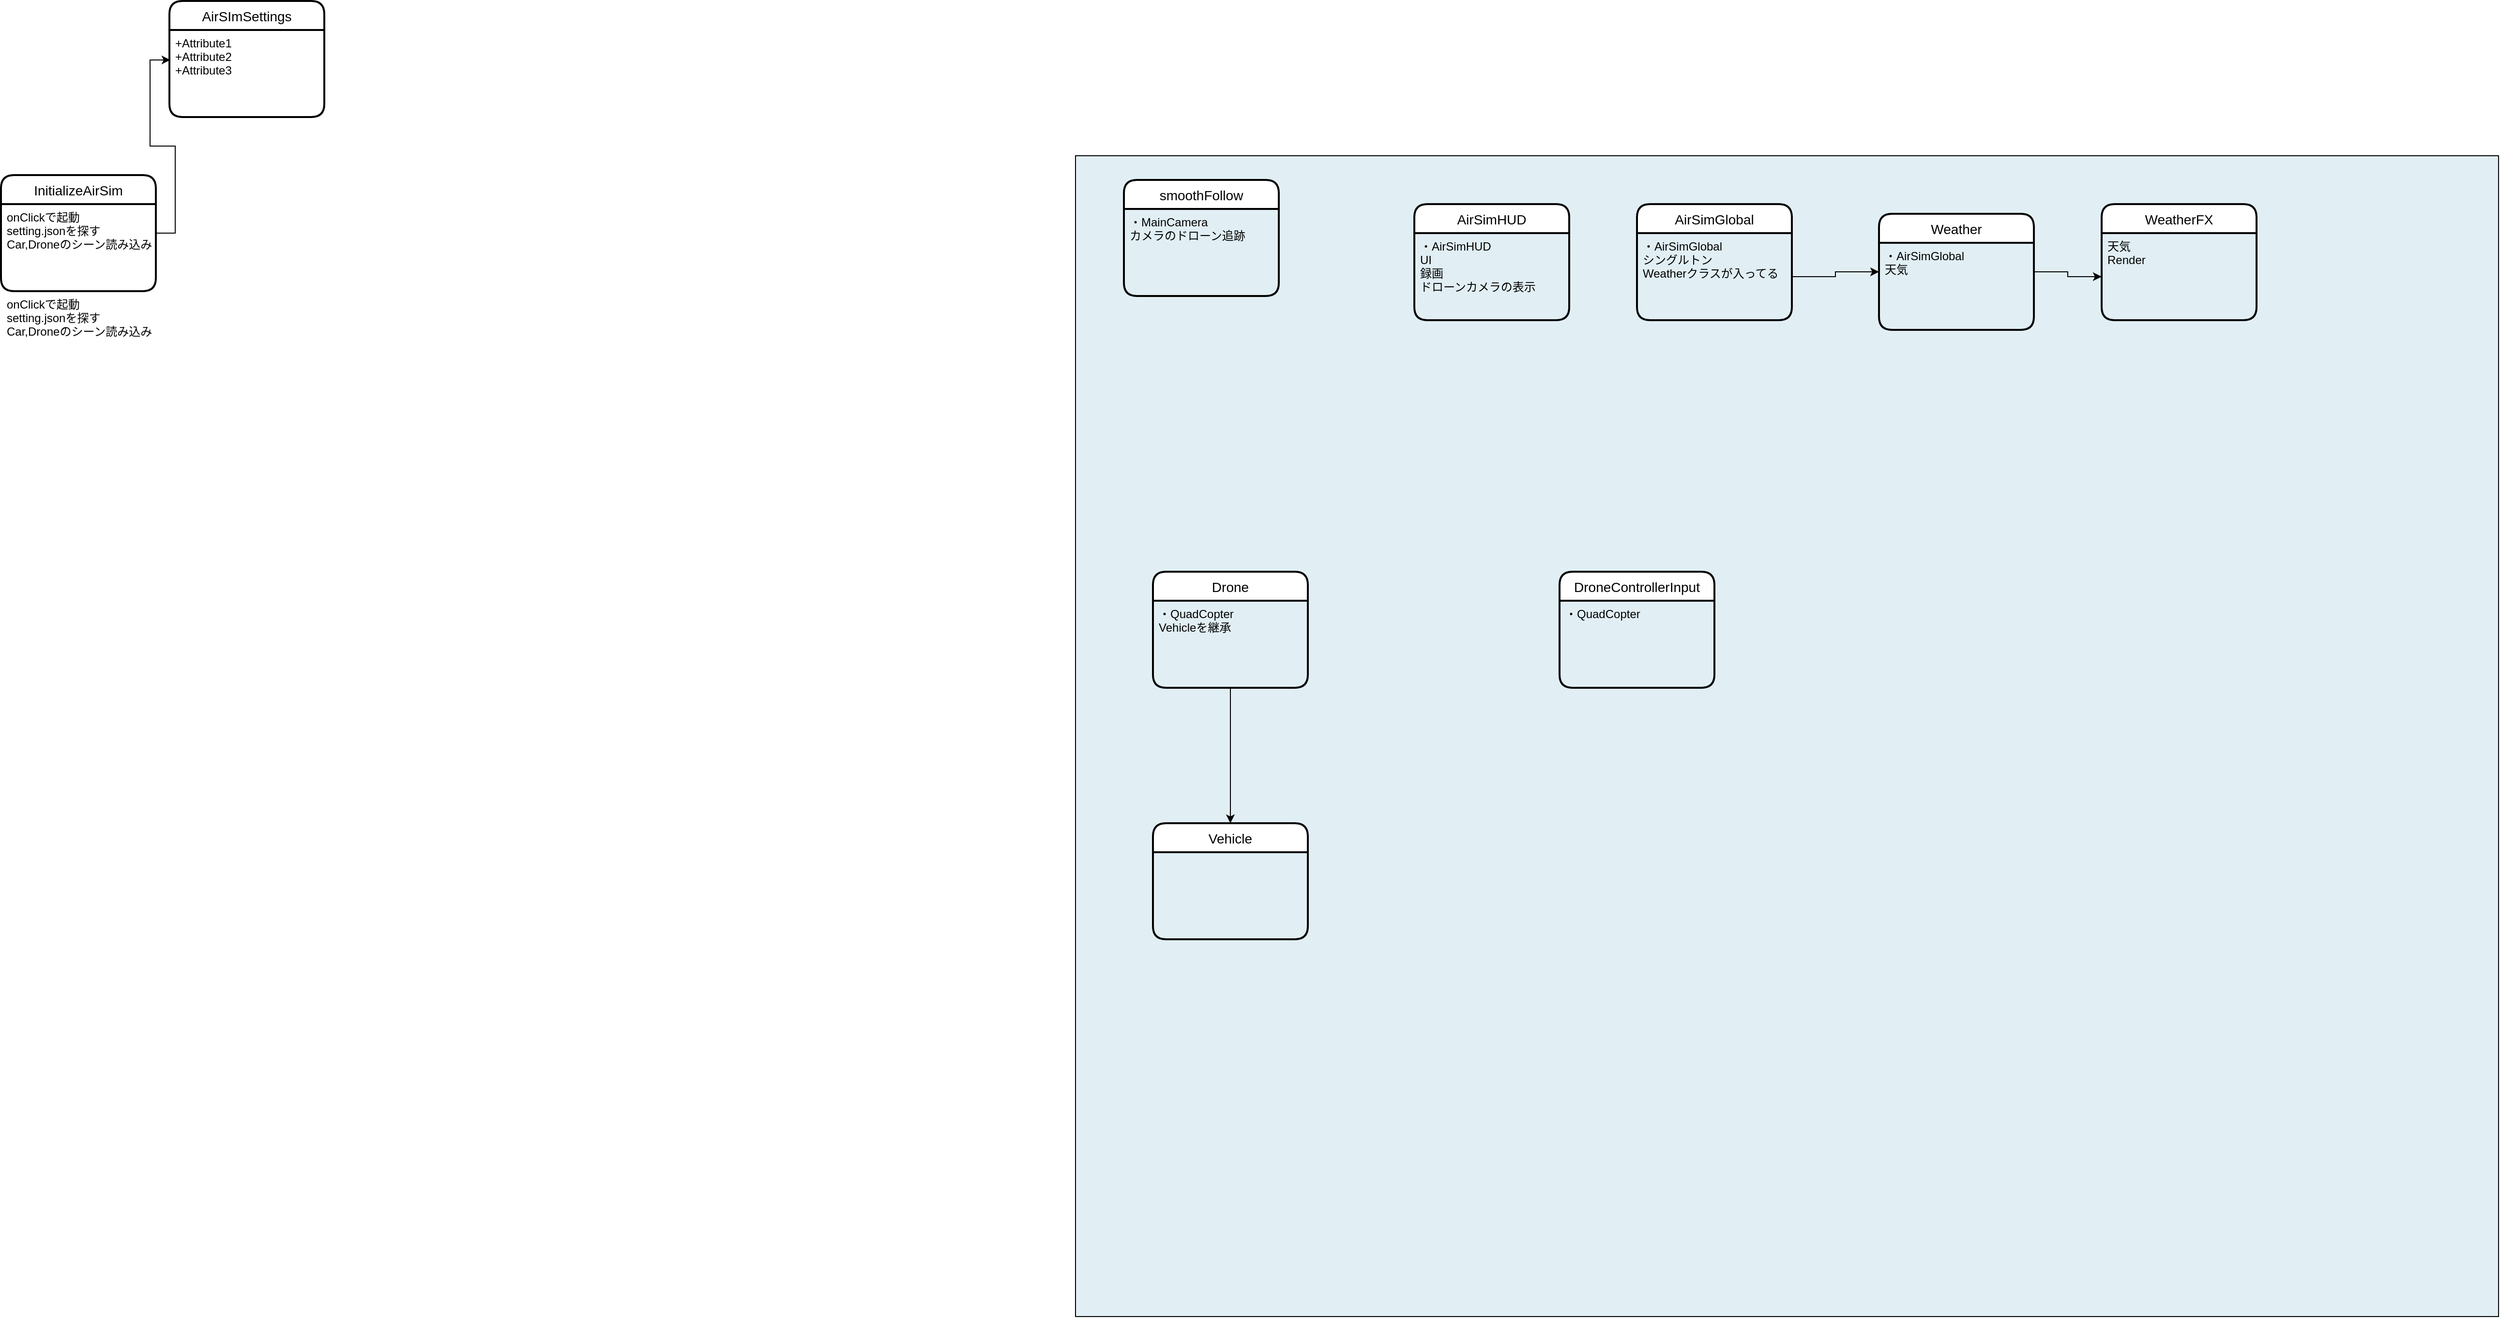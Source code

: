 <mxfile version="15.3.8" type="github">
  <diagram id="2j-dnvrhPGZeGhH3VrNi" name="ページ1">
    <mxGraphModel dx="548" dy="729" grid="1" gridSize="10" guides="1" tooltips="1" connect="1" arrows="1" fold="1" page="1" pageScale="1" pageWidth="3000" pageHeight="1500" math="0" shadow="0">
      <root>
        <mxCell id="0" />
        <mxCell id="1" parent="0" />
        <mxCell id="nlZvFM5JTFeUBah3rEH2-2" value="" style="rounded=0;whiteSpace=wrap;html=1;fillColor=#E1EFF5;" parent="1" vertex="1">
          <mxGeometry x="1350" y="210" width="1470" height="1200" as="geometry" />
        </mxCell>
        <mxCell id="V0Zn2ncvvBvBfi_nPmDr-26" style="edgeStyle=orthogonalEdgeStyle;rounded=0;orthogonalLoop=1;jettySize=auto;html=1;entryX=0.006;entryY=0.344;entryDx=0;entryDy=0;entryPerimeter=0;" parent="1" source="V0Zn2ncvvBvBfi_nPmDr-18" target="V0Zn2ncvvBvBfi_nPmDr-22" edge="1">
          <mxGeometry relative="1" as="geometry" />
        </mxCell>
        <mxCell id="V0Zn2ncvvBvBfi_nPmDr-18" value="InitializeAirSim" style="swimlane;childLayout=stackLayout;horizontal=1;startSize=30;horizontalStack=0;rounded=1;fontSize=14;fontStyle=0;strokeWidth=2;resizeParent=0;resizeLast=1;shadow=0;dashed=0;align=center;" parent="1" vertex="1">
          <mxGeometry x="240" y="230" width="160" height="120" as="geometry" />
        </mxCell>
        <mxCell id="V0Zn2ncvvBvBfi_nPmDr-19" value="onClickで起動&#xa;setting.jsonを探す&#xa;Car,Droneのシーン読み込み" style="align=left;strokeColor=none;fillColor=none;spacingLeft=4;fontSize=12;verticalAlign=top;resizable=0;rotatable=0;part=1;" parent="V0Zn2ncvvBvBfi_nPmDr-18" vertex="1">
          <mxGeometry y="30" width="160" height="90" as="geometry" />
        </mxCell>
        <mxCell id="V0Zn2ncvvBvBfi_nPmDr-23" value="onClickで起動&#xa;setting.jsonを探す&#xa;Car,Droneのシーン読み込み" style="align=left;strokeColor=none;fillColor=none;spacingLeft=4;fontSize=12;verticalAlign=top;resizable=0;rotatable=0;part=1;" parent="V0Zn2ncvvBvBfi_nPmDr-18" vertex="1">
          <mxGeometry y="120" width="160" as="geometry" />
        </mxCell>
        <mxCell id="V0Zn2ncvvBvBfi_nPmDr-21" value="AirSImSettings" style="swimlane;childLayout=stackLayout;horizontal=1;startSize=30;horizontalStack=0;rounded=1;fontSize=14;fontStyle=0;strokeWidth=2;resizeParent=0;resizeLast=1;shadow=0;dashed=0;align=center;" parent="1" vertex="1">
          <mxGeometry x="414" y="50" width="160" height="120" as="geometry" />
        </mxCell>
        <mxCell id="V0Zn2ncvvBvBfi_nPmDr-22" value="+Attribute1&#xa;+Attribute2&#xa;+Attribute3" style="align=left;strokeColor=none;fillColor=none;spacingLeft=4;fontSize=12;verticalAlign=top;resizable=0;rotatable=0;part=1;" parent="V0Zn2ncvvBvBfi_nPmDr-21" vertex="1">
          <mxGeometry y="30" width="160" height="90" as="geometry" />
        </mxCell>
        <mxCell id="ThfKir7YbbVasL51CzR_-1" value="smoothFollow" style="swimlane;childLayout=stackLayout;horizontal=1;startSize=30;horizontalStack=0;rounded=1;fontSize=14;fontStyle=0;strokeWidth=2;resizeParent=0;resizeLast=1;shadow=0;dashed=0;align=center;" parent="1" vertex="1">
          <mxGeometry x="1400" y="235" width="160" height="120" as="geometry" />
        </mxCell>
        <mxCell id="ThfKir7YbbVasL51CzR_-2" value="・MainCamera&#xa;カメラのドローン追跡" style="align=left;strokeColor=none;fillColor=none;spacingLeft=4;fontSize=12;verticalAlign=top;resizable=0;rotatable=0;part=1;" parent="ThfKir7YbbVasL51CzR_-1" vertex="1">
          <mxGeometry y="30" width="160" height="90" as="geometry" />
        </mxCell>
        <mxCell id="2XuE7_Qku_h-1j3S_phQ-1" value="AirSimGlobal" style="swimlane;childLayout=stackLayout;horizontal=1;startSize=30;horizontalStack=0;rounded=1;fontSize=14;fontStyle=0;strokeWidth=2;resizeParent=0;resizeLast=1;shadow=0;dashed=0;align=center;" parent="1" vertex="1">
          <mxGeometry x="1930" y="260" width="160" height="120" as="geometry" />
        </mxCell>
        <mxCell id="2XuE7_Qku_h-1j3S_phQ-2" value="・AirSimGlobal&#xa;シングルトン&#xa;Weatherクラスが入ってる" style="align=left;strokeColor=none;fillColor=none;spacingLeft=4;fontSize=12;verticalAlign=top;resizable=0;rotatable=0;part=1;" parent="2XuE7_Qku_h-1j3S_phQ-1" vertex="1">
          <mxGeometry y="30" width="160" height="90" as="geometry" />
        </mxCell>
        <mxCell id="2XuE7_Qku_h-1j3S_phQ-12" style="edgeStyle=orthogonalEdgeStyle;rounded=0;orthogonalLoop=1;jettySize=auto;html=1;" parent="1" source="2XuE7_Qku_h-1j3S_phQ-7" target="2XuE7_Qku_h-1j3S_phQ-11" edge="1">
          <mxGeometry relative="1" as="geometry" />
        </mxCell>
        <mxCell id="2XuE7_Qku_h-1j3S_phQ-7" value="Weather" style="swimlane;childLayout=stackLayout;horizontal=1;startSize=30;horizontalStack=0;rounded=1;fontSize=14;fontStyle=0;strokeWidth=2;resizeParent=0;resizeLast=1;shadow=0;dashed=0;align=center;" parent="1" vertex="1">
          <mxGeometry x="2180" y="270" width="160" height="120" as="geometry" />
        </mxCell>
        <mxCell id="2XuE7_Qku_h-1j3S_phQ-8" value="・AirSimGlobal&#xa;天気" style="align=left;strokeColor=none;fillColor=none;spacingLeft=4;fontSize=12;verticalAlign=top;resizable=0;rotatable=0;part=1;" parent="2XuE7_Qku_h-1j3S_phQ-7" vertex="1">
          <mxGeometry y="30" width="160" height="90" as="geometry" />
        </mxCell>
        <mxCell id="2XuE7_Qku_h-1j3S_phQ-9" style="edgeStyle=orthogonalEdgeStyle;rounded=0;orthogonalLoop=1;jettySize=auto;html=1;" parent="1" source="2XuE7_Qku_h-1j3S_phQ-2" target="2XuE7_Qku_h-1j3S_phQ-7" edge="1">
          <mxGeometry relative="1" as="geometry" />
        </mxCell>
        <mxCell id="2XuE7_Qku_h-1j3S_phQ-10" value="WeatherFX" style="swimlane;childLayout=stackLayout;horizontal=1;startSize=30;horizontalStack=0;rounded=1;fontSize=14;fontStyle=0;strokeWidth=2;resizeParent=0;resizeLast=1;shadow=0;dashed=0;align=center;" parent="1" vertex="1">
          <mxGeometry x="2410" y="260" width="160" height="120" as="geometry" />
        </mxCell>
        <mxCell id="2XuE7_Qku_h-1j3S_phQ-11" value="天気&#xa;Render" style="align=left;strokeColor=none;fillColor=none;spacingLeft=4;fontSize=12;verticalAlign=top;resizable=0;rotatable=0;part=1;" parent="2XuE7_Qku_h-1j3S_phQ-10" vertex="1">
          <mxGeometry y="30" width="160" height="90" as="geometry" />
        </mxCell>
        <mxCell id="2XuE7_Qku_h-1j3S_phQ-13" value="AirSimHUD" style="swimlane;childLayout=stackLayout;horizontal=1;startSize=30;horizontalStack=0;rounded=1;fontSize=14;fontStyle=0;strokeWidth=2;resizeParent=0;resizeLast=1;shadow=0;dashed=0;align=center;" parent="1" vertex="1">
          <mxGeometry x="1700" y="260" width="160" height="120" as="geometry" />
        </mxCell>
        <mxCell id="2XuE7_Qku_h-1j3S_phQ-14" value="・AirSimHUD&#xa;UI&#xa;録画&#xa;ドローンカメラの表示" style="align=left;strokeColor=none;fillColor=none;spacingLeft=4;fontSize=12;verticalAlign=top;resizable=0;rotatable=0;part=1;" parent="2XuE7_Qku_h-1j3S_phQ-13" vertex="1">
          <mxGeometry y="30" width="160" height="90" as="geometry" />
        </mxCell>
        <mxCell id="2XuE7_Qku_h-1j3S_phQ-15" value="Drone" style="swimlane;childLayout=stackLayout;horizontal=1;startSize=30;horizontalStack=0;rounded=1;fontSize=14;fontStyle=0;strokeWidth=2;resizeParent=0;resizeLast=1;shadow=0;dashed=0;align=center;" parent="1" vertex="1">
          <mxGeometry x="1430" y="640" width="160" height="120" as="geometry" />
        </mxCell>
        <mxCell id="2XuE7_Qku_h-1j3S_phQ-16" value="・QuadCopter&#xa;Vehicleを継承" style="align=left;strokeColor=none;fillColor=none;spacingLeft=4;fontSize=12;verticalAlign=top;resizable=0;rotatable=0;part=1;" parent="2XuE7_Qku_h-1j3S_phQ-15" vertex="1">
          <mxGeometry y="30" width="160" height="90" as="geometry" />
        </mxCell>
        <mxCell id="2XuE7_Qku_h-1j3S_phQ-20" value="DroneControllerInput" style="swimlane;childLayout=stackLayout;horizontal=1;startSize=30;horizontalStack=0;rounded=1;fontSize=14;fontStyle=0;strokeWidth=2;resizeParent=0;resizeLast=1;shadow=0;dashed=0;align=center;" parent="1" vertex="1">
          <mxGeometry x="1850" y="640" width="160" height="120" as="geometry" />
        </mxCell>
        <mxCell id="2XuE7_Qku_h-1j3S_phQ-21" value="・QuadCopter" style="align=left;strokeColor=none;fillColor=none;spacingLeft=4;fontSize=12;verticalAlign=top;resizable=0;rotatable=0;part=1;" parent="2XuE7_Qku_h-1j3S_phQ-20" vertex="1">
          <mxGeometry y="30" width="160" height="90" as="geometry" />
        </mxCell>
        <mxCell id="nlZvFM5JTFeUBah3rEH2-4" value="Vehicle" style="swimlane;childLayout=stackLayout;horizontal=1;startSize=30;horizontalStack=0;rounded=1;fontSize=14;fontStyle=0;strokeWidth=2;resizeParent=0;resizeLast=1;shadow=0;dashed=0;align=center;" parent="1" vertex="1">
          <mxGeometry x="1430" y="900" width="160" height="120" as="geometry" />
        </mxCell>
        <mxCell id="nlZvFM5JTFeUBah3rEH2-6" style="edgeStyle=orthogonalEdgeStyle;rounded=0;orthogonalLoop=1;jettySize=auto;html=1;" parent="1" source="2XuE7_Qku_h-1j3S_phQ-16" target="nlZvFM5JTFeUBah3rEH2-4" edge="1">
          <mxGeometry relative="1" as="geometry" />
        </mxCell>
      </root>
    </mxGraphModel>
  </diagram>
</mxfile>
